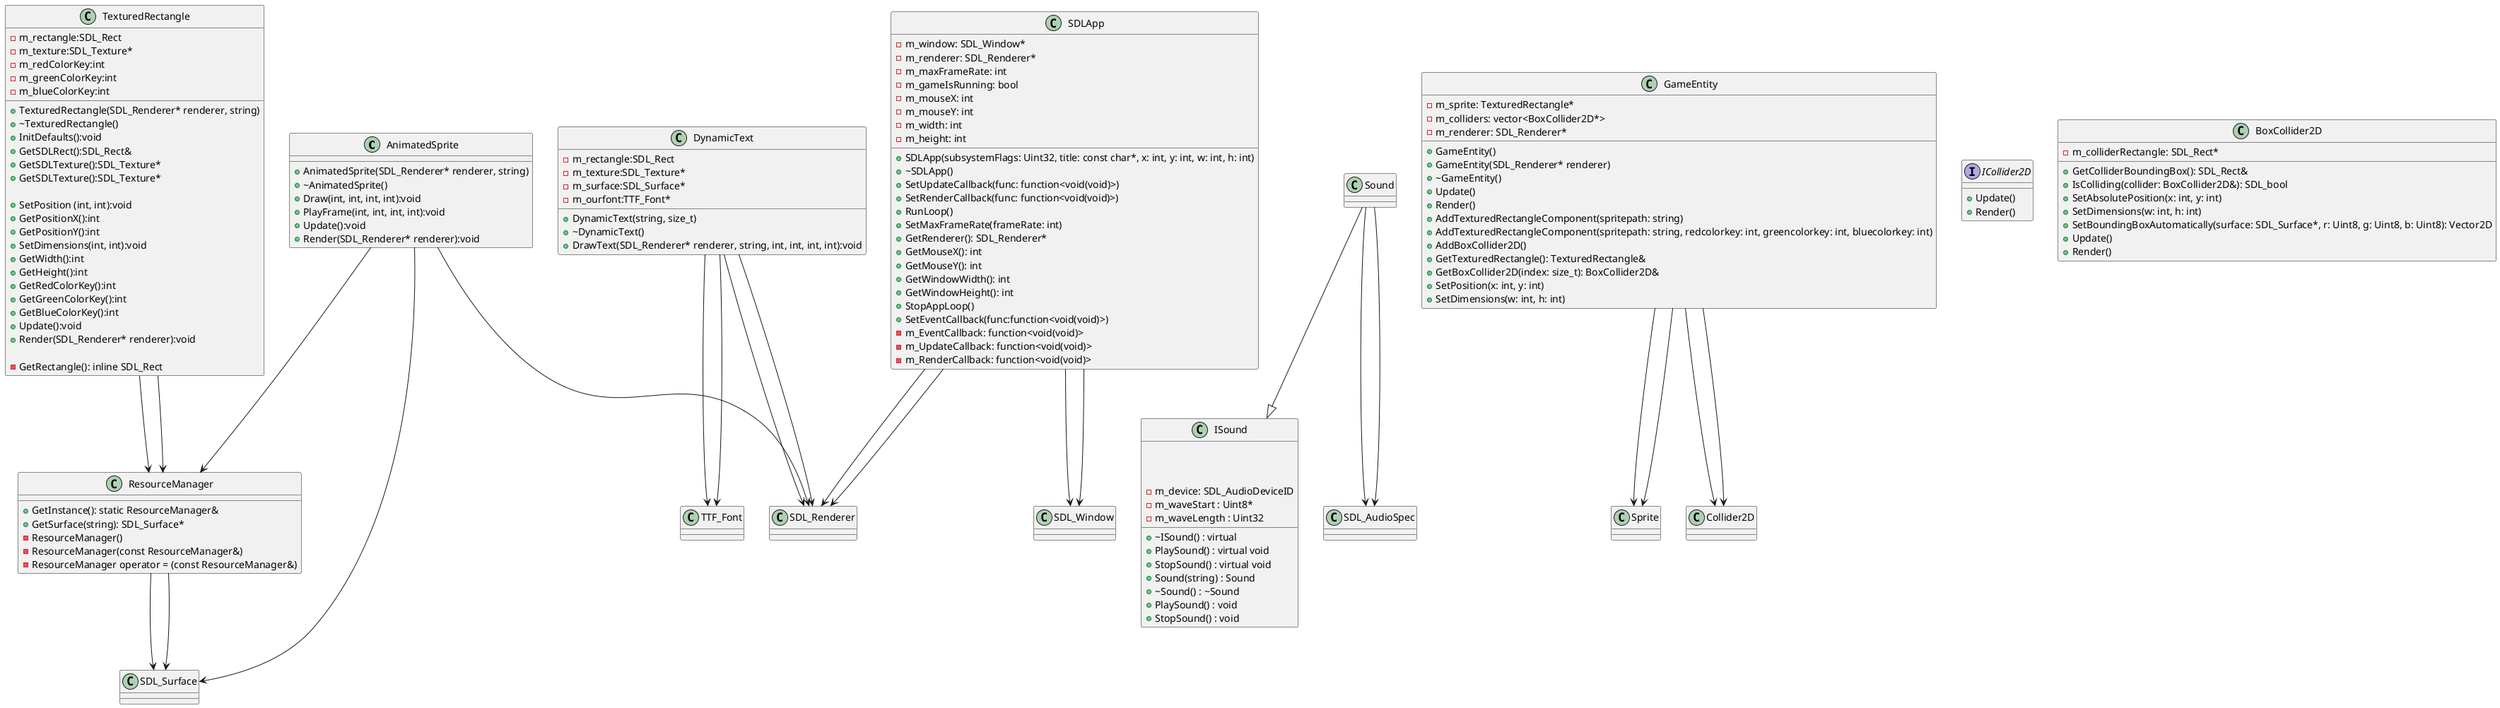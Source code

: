 @startuml

class AnimatedSprite{
    + AnimatedSprite(SDL_Renderer* renderer, string)
    + ~AnimatedSprite()
    + Draw(int, int, int, int):void 
    + PlayFrame(int, int, int, int):void
    + Update():void
    + Render(SDL_Renderer* renderer):void
}

Class DynamicText{
    +  DynamicText(string, size_t)
    + ~DynamicText()
    + DrawText(SDL_Renderer* renderer, string, int, int, int, int):void
    - m_rectangle:SDL_Rect
    - m_texture:SDL_Texture*
    - m_surface:SDL_Surface*
    - m_ourfont:TTF_Font*

}

class ResourceManager{
    + GetInstance(): static ResourceManager&
    + GetSurface(string): SDL_Surface* 
    - ResourceManager()
    - ResourceManager(const ResourceManager&)
    - ResourceManager operator = (const ResourceManager&)
}

class TexturedRectangle{
    + TexturedRectangle(SDL_Renderer* renderer, string)
    + ~TexturedRectangle()
    + InitDefaults():void
    + GetSDLRect():SDL_Rect&
    + GetSDLTexture():SDL_Texture*
    + GetSDLTexture():SDL_Texture*

    + SetPosition (int, int):void
    + GetPositionX():int
    + GetPositionY():int
    + SetDimensions(int, int):void
    + GetWidth():int
    + GetHeight():int
    + GetRedColorKey():int
    + GetGreenColorKey():int
    + GetBlueColorKey():int
    + Update():void
    + Render(SDL_Renderer* renderer):void

    - GetRectangle(): inline SDL_Rect
    - m_rectangle:SDL_Rect
    - m_texture:SDL_Texture*
    - m_redColorKey:int
    - m_greenColorKey:int
    - m_blueColorKey:int
}

class ISound {

    + ~ISound() : virtual
    + PlaySound() : virtual void
    + StopSound() : virtual void
    
}

class ISound {

    + Sound(string) : Sound
    + ~Sound() : ~Sound
    + PlaySound() : void
    + StopSound() : void

    - m_device: SDL_AudioDeviceID
    - m_waveStart : Uint8*
    - m_waveLength : Uint32
}

class SDLApp {

     + SDLApp(subsystemFlags: Uint32, title: const char*, x: int, y: int, w: int, h: int)
    + ~SDLApp()
    + SetUpdateCallback(func: function<void(void)>)
    + SetRenderCallback(func: function<void(void)>)
    + RunLoop()
    + SetMaxFrameRate(frameRate: int)
    + GetRenderer(): SDL_Renderer*
    + GetMouseX(): int
    + GetMouseY(): int
    + GetWindowWidth(): int
    + GetWindowHeight(): int
    + StopAppLoop()
    + SetEventCallback(func:function<void(void)>)
    - m_window: SDL_Window*
    - m_renderer: SDL_Renderer*
    - m_maxFrameRate: int
    - m_gameIsRunning: bool
    - m_mouseX: int
    - m_mouseY: int
    - m_width: int
    - m_height: int
    - m_EventCallback: function<void(void)>
    - m_UpdateCallback: function<void(void)>
    - m_RenderCallback: function<void(void)>
}

class GameEntity {
    + GameEntity()
    + GameEntity(SDL_Renderer* renderer)
    + ~GameEntity()
    + Update()
    + Render()
    + AddTexturedRectangleComponent(spritepath: string)
    + AddTexturedRectangleComponent(spritepath: string, redcolorkey: int, greencolorkey: int, bluecolorkey: int)
    + AddBoxCollider2D()
    + GetTexturedRectangle(): TexturedRectangle&
    + GetBoxCollider2D(index: size_t): BoxCollider2D&
    + SetPosition(x: int, y: int)
    + SetDimensions(w: int, h: int)
    - m_sprite: TexturedRectangle*
    - m_colliders: vector<BoxCollider2D*>
    - m_renderer: SDL_Renderer*

}

interface ICollider2D {
    +Update()
    +Render()
}

class BoxCollider2D {
    -m_colliderRectangle: SDL_Rect*
    +GetColliderBoundingBox(): SDL_Rect&
    +IsColliding(collider: BoxCollider2D&): SDL_bool
    +SetAbsolutePosition(x: int, y: int)
    +SetDimensions(w: int, h: int)
    +SetBoundingBoxAutomatically(surface: SDL_Surface*, r: Uint8, g: Uint8, b: Uint8): Vector2D
    +Update()
    +Render()
}

TexturedRectangle --> ResourceManager
Sound --> SDL_AudioSpec
SDLApp --> SDL_Window
SDLApp --> SDL_Renderer
ResourceManager --> SDL_Surface
GameEntity --> Sprite
GameEntity --> Collider2D
DynamicText --> SDL_Renderer
DynamicText --> TTF_Font
TexturedRectangle --> ResourceManager
Sound --> SDL_AudioSpec
SDLApp --> SDL_Window
SDLApp --> SDL_Renderer
ResourceManager --> SDL_Surface
GameEntity --> Sprite
GameEntity --> Collider2D
DynamicText --> SDL_Renderer
DynamicText --> TTF_Font
AnimatedSprite --> SDL_Renderer
AnimatedSprite --> SDL_Surface
AnimatedSprite --> ResourceManager
Sound --|> ISound


@enduml

